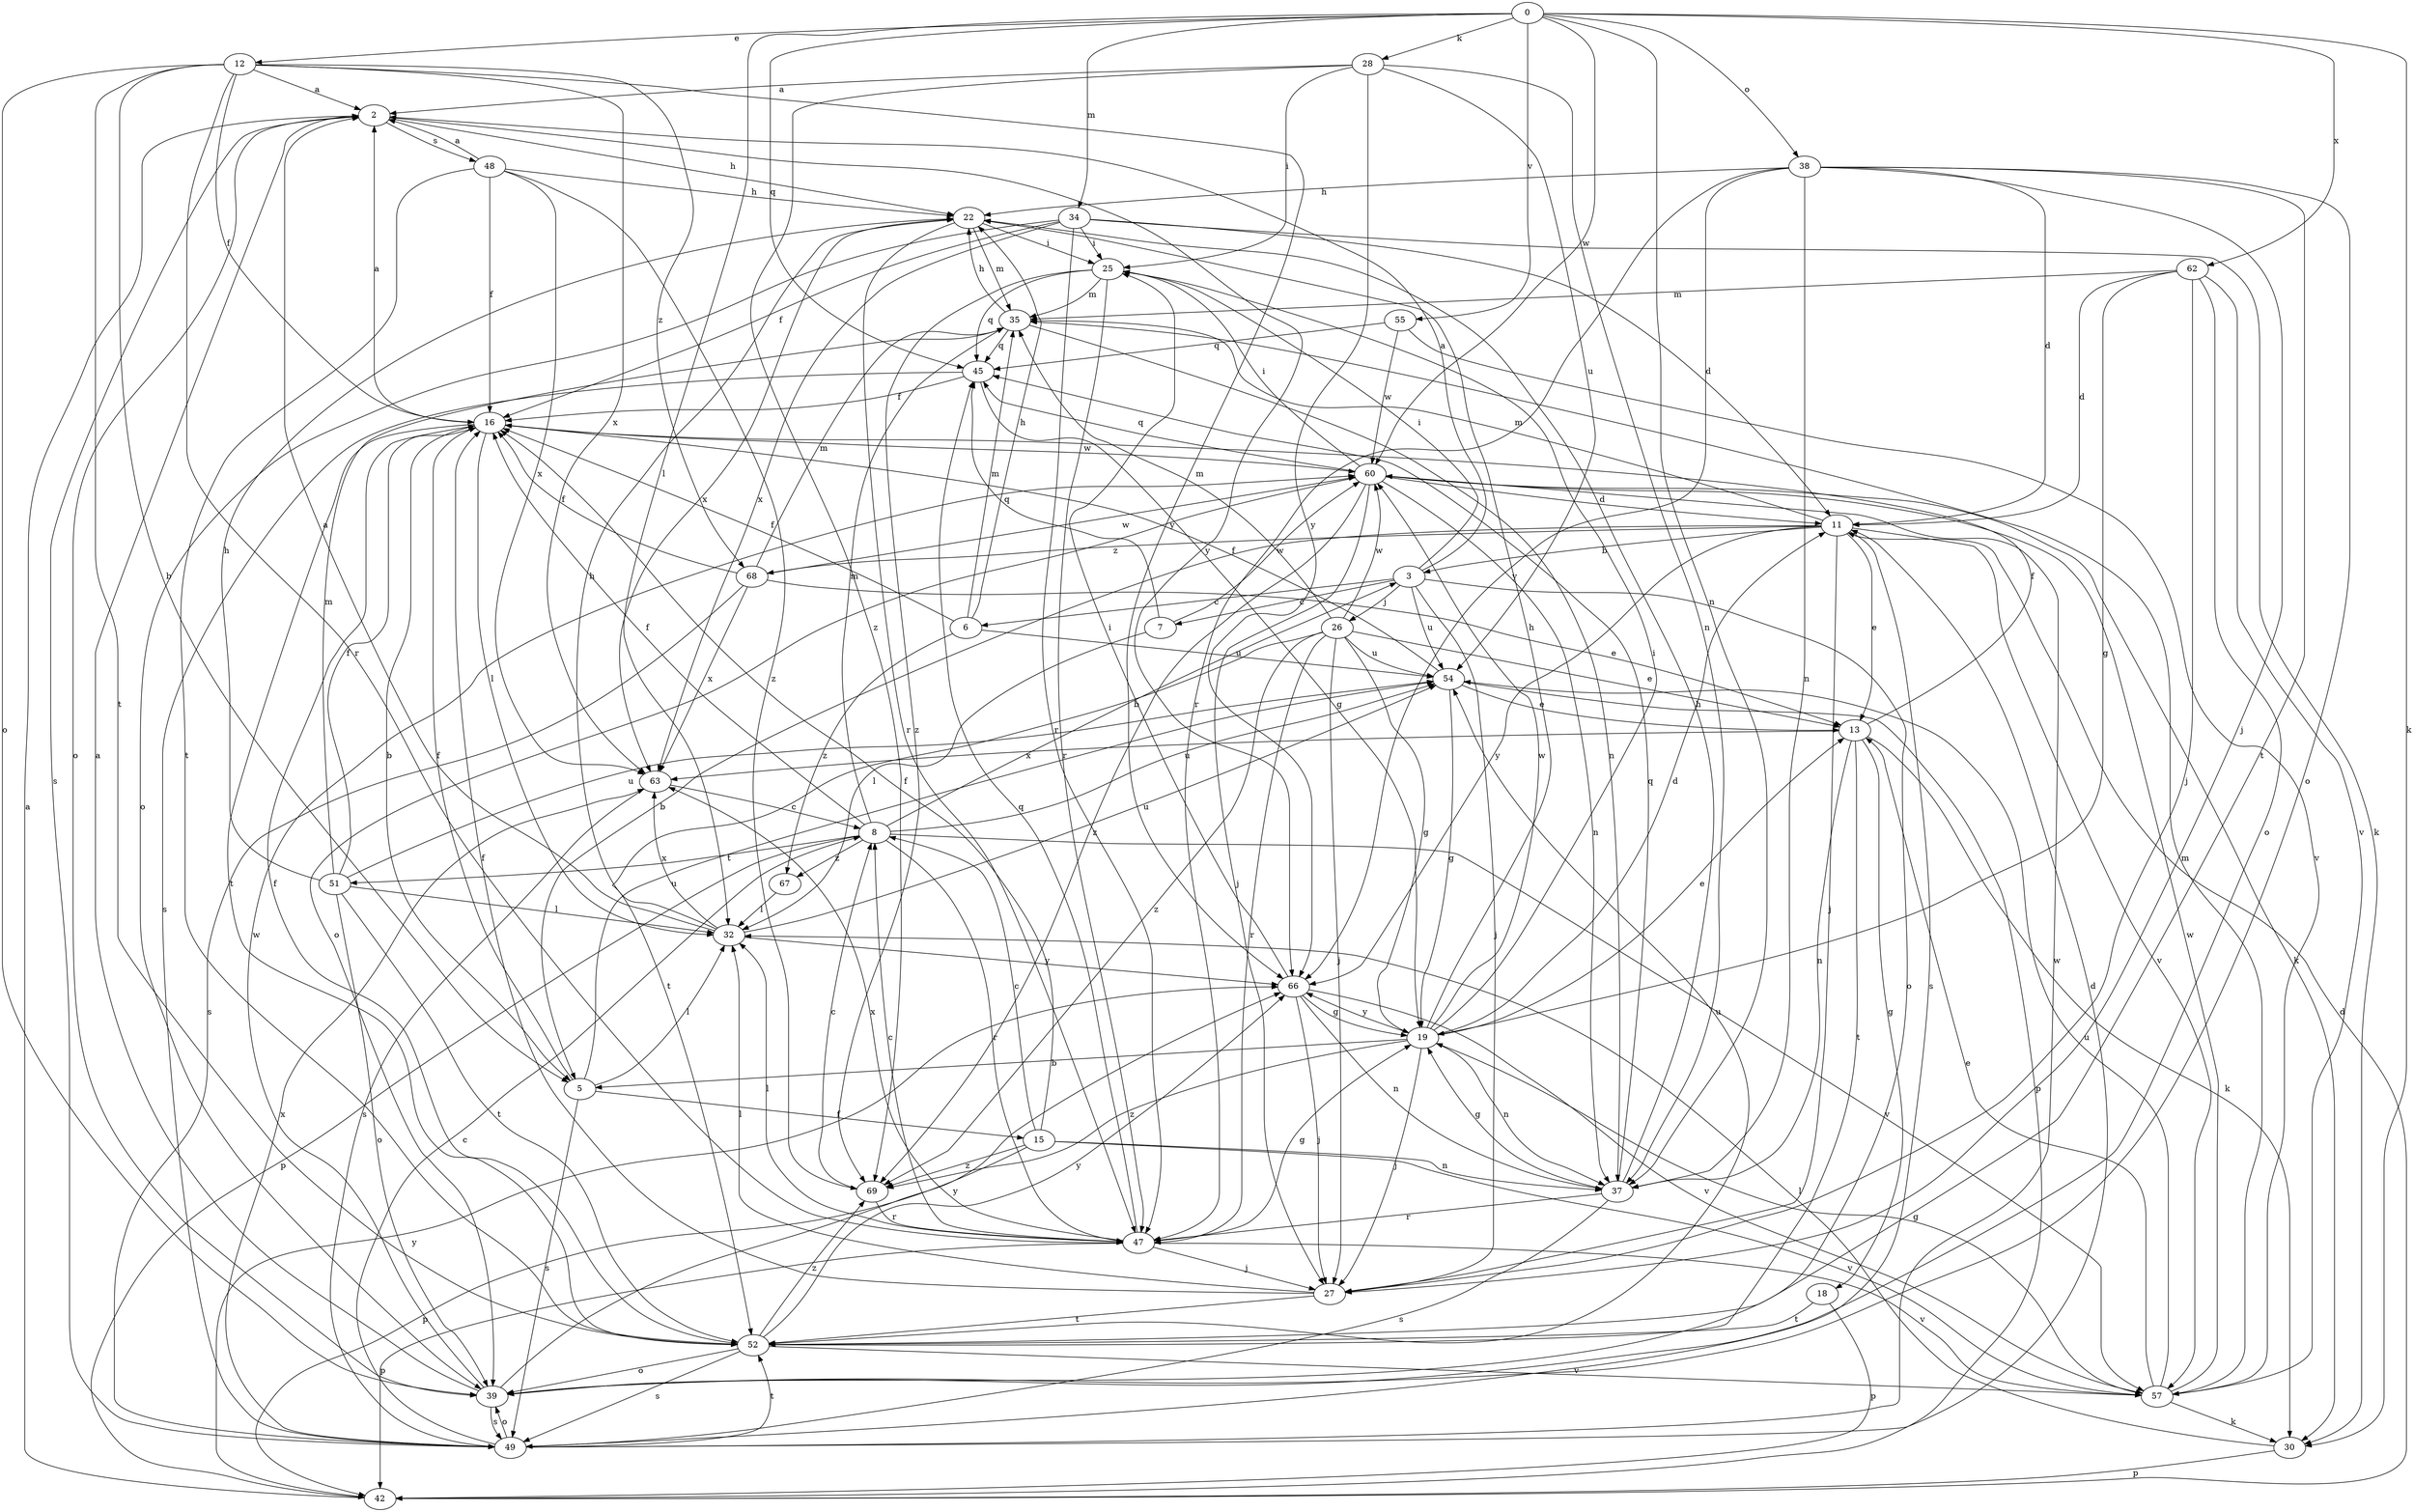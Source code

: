 strict digraph  {
0;
2;
3;
5;
6;
7;
8;
11;
12;
13;
15;
16;
18;
19;
22;
25;
26;
27;
28;
30;
32;
34;
35;
37;
38;
39;
42;
45;
47;
48;
49;
51;
52;
54;
55;
57;
60;
62;
63;
66;
67;
68;
69;
0 -> 12  [label=e];
0 -> 28  [label=k];
0 -> 30  [label=k];
0 -> 32  [label=l];
0 -> 34  [label=m];
0 -> 37  [label=n];
0 -> 38  [label=o];
0 -> 45  [label=q];
0 -> 55  [label=v];
0 -> 60  [label=w];
0 -> 62  [label=x];
2 -> 22  [label=h];
2 -> 39  [label=o];
2 -> 48  [label=s];
2 -> 49  [label=s];
2 -> 66  [label=y];
3 -> 2  [label=a];
3 -> 6  [label=c];
3 -> 7  [label=c];
3 -> 25  [label=i];
3 -> 26  [label=j];
3 -> 27  [label=j];
3 -> 39  [label=o];
3 -> 54  [label=u];
5 -> 15  [label=f];
5 -> 16  [label=f];
5 -> 32  [label=l];
5 -> 49  [label=s];
5 -> 54  [label=u];
6 -> 16  [label=f];
6 -> 22  [label=h];
6 -> 35  [label=m];
6 -> 54  [label=u];
6 -> 67  [label=z];
7 -> 32  [label=l];
7 -> 45  [label=q];
7 -> 60  [label=w];
8 -> 3  [label=b];
8 -> 16  [label=f];
8 -> 35  [label=m];
8 -> 42  [label=p];
8 -> 47  [label=r];
8 -> 51  [label=t];
8 -> 54  [label=u];
8 -> 57  [label=v];
8 -> 67  [label=z];
11 -> 3  [label=b];
11 -> 5  [label=b];
11 -> 13  [label=e];
11 -> 27  [label=j];
11 -> 35  [label=m];
11 -> 49  [label=s];
11 -> 57  [label=v];
11 -> 66  [label=y];
11 -> 68  [label=z];
12 -> 2  [label=a];
12 -> 5  [label=b];
12 -> 16  [label=f];
12 -> 39  [label=o];
12 -> 47  [label=r];
12 -> 52  [label=t];
12 -> 63  [label=x];
12 -> 66  [label=y];
12 -> 68  [label=z];
13 -> 16  [label=f];
13 -> 18  [label=g];
13 -> 30  [label=k];
13 -> 37  [label=n];
13 -> 52  [label=t];
13 -> 63  [label=x];
15 -> 8  [label=c];
15 -> 16  [label=f];
15 -> 37  [label=n];
15 -> 42  [label=p];
15 -> 57  [label=v];
15 -> 69  [label=z];
16 -> 2  [label=a];
16 -> 5  [label=b];
16 -> 32  [label=l];
16 -> 52  [label=t];
16 -> 60  [label=w];
18 -> 42  [label=p];
18 -> 52  [label=t];
19 -> 5  [label=b];
19 -> 11  [label=d];
19 -> 13  [label=e];
19 -> 22  [label=h];
19 -> 25  [label=i];
19 -> 27  [label=j];
19 -> 37  [label=n];
19 -> 60  [label=w];
19 -> 66  [label=y];
19 -> 69  [label=z];
22 -> 25  [label=i];
22 -> 35  [label=m];
22 -> 47  [label=r];
22 -> 63  [label=x];
25 -> 35  [label=m];
25 -> 45  [label=q];
25 -> 47  [label=r];
25 -> 69  [label=z];
26 -> 13  [label=e];
26 -> 19  [label=g];
26 -> 27  [label=j];
26 -> 35  [label=m];
26 -> 47  [label=r];
26 -> 52  [label=t];
26 -> 54  [label=u];
26 -> 60  [label=w];
26 -> 69  [label=z];
27 -> 16  [label=f];
27 -> 32  [label=l];
27 -> 52  [label=t];
28 -> 2  [label=a];
28 -> 25  [label=i];
28 -> 37  [label=n];
28 -> 54  [label=u];
28 -> 66  [label=y];
28 -> 69  [label=z];
30 -> 32  [label=l];
30 -> 42  [label=p];
32 -> 2  [label=a];
32 -> 22  [label=h];
32 -> 54  [label=u];
32 -> 63  [label=x];
32 -> 66  [label=y];
34 -> 11  [label=d];
34 -> 16  [label=f];
34 -> 25  [label=i];
34 -> 30  [label=k];
34 -> 39  [label=o];
34 -> 47  [label=r];
34 -> 63  [label=x];
35 -> 22  [label=h];
35 -> 37  [label=n];
35 -> 45  [label=q];
37 -> 19  [label=g];
37 -> 22  [label=h];
37 -> 45  [label=q];
37 -> 47  [label=r];
37 -> 49  [label=s];
38 -> 11  [label=d];
38 -> 22  [label=h];
38 -> 27  [label=j];
38 -> 37  [label=n];
38 -> 39  [label=o];
38 -> 47  [label=r];
38 -> 52  [label=t];
38 -> 66  [label=y];
39 -> 2  [label=a];
39 -> 49  [label=s];
39 -> 60  [label=w];
39 -> 66  [label=y];
42 -> 2  [label=a];
42 -> 11  [label=d];
42 -> 66  [label=y];
45 -> 16  [label=f];
45 -> 19  [label=g];
45 -> 49  [label=s];
47 -> 8  [label=c];
47 -> 19  [label=g];
47 -> 27  [label=j];
47 -> 32  [label=l];
47 -> 42  [label=p];
47 -> 45  [label=q];
47 -> 57  [label=v];
47 -> 63  [label=x];
48 -> 2  [label=a];
48 -> 16  [label=f];
48 -> 22  [label=h];
48 -> 52  [label=t];
48 -> 63  [label=x];
48 -> 69  [label=z];
49 -> 8  [label=c];
49 -> 11  [label=d];
49 -> 39  [label=o];
49 -> 52  [label=t];
49 -> 60  [label=w];
49 -> 63  [label=x];
51 -> 16  [label=f];
51 -> 22  [label=h];
51 -> 32  [label=l];
51 -> 35  [label=m];
51 -> 39  [label=o];
51 -> 52  [label=t];
51 -> 54  [label=u];
52 -> 16  [label=f];
52 -> 39  [label=o];
52 -> 49  [label=s];
52 -> 54  [label=u];
52 -> 57  [label=v];
52 -> 66  [label=y];
52 -> 69  [label=z];
54 -> 13  [label=e];
54 -> 16  [label=f];
54 -> 19  [label=g];
54 -> 42  [label=p];
55 -> 45  [label=q];
55 -> 57  [label=v];
55 -> 60  [label=w];
57 -> 13  [label=e];
57 -> 19  [label=g];
57 -> 30  [label=k];
57 -> 35  [label=m];
57 -> 54  [label=u];
57 -> 60  [label=w];
60 -> 11  [label=d];
60 -> 25  [label=i];
60 -> 27  [label=j];
60 -> 30  [label=k];
60 -> 37  [label=n];
60 -> 39  [label=o];
60 -> 45  [label=q];
60 -> 69  [label=z];
62 -> 11  [label=d];
62 -> 19  [label=g];
62 -> 27  [label=j];
62 -> 35  [label=m];
62 -> 39  [label=o];
62 -> 57  [label=v];
63 -> 8  [label=c];
63 -> 49  [label=s];
66 -> 19  [label=g];
66 -> 25  [label=i];
66 -> 27  [label=j];
66 -> 37  [label=n];
66 -> 57  [label=v];
67 -> 32  [label=l];
68 -> 13  [label=e];
68 -> 16  [label=f];
68 -> 35  [label=m];
68 -> 49  [label=s];
68 -> 60  [label=w];
68 -> 63  [label=x];
69 -> 8  [label=c];
69 -> 47  [label=r];
}
